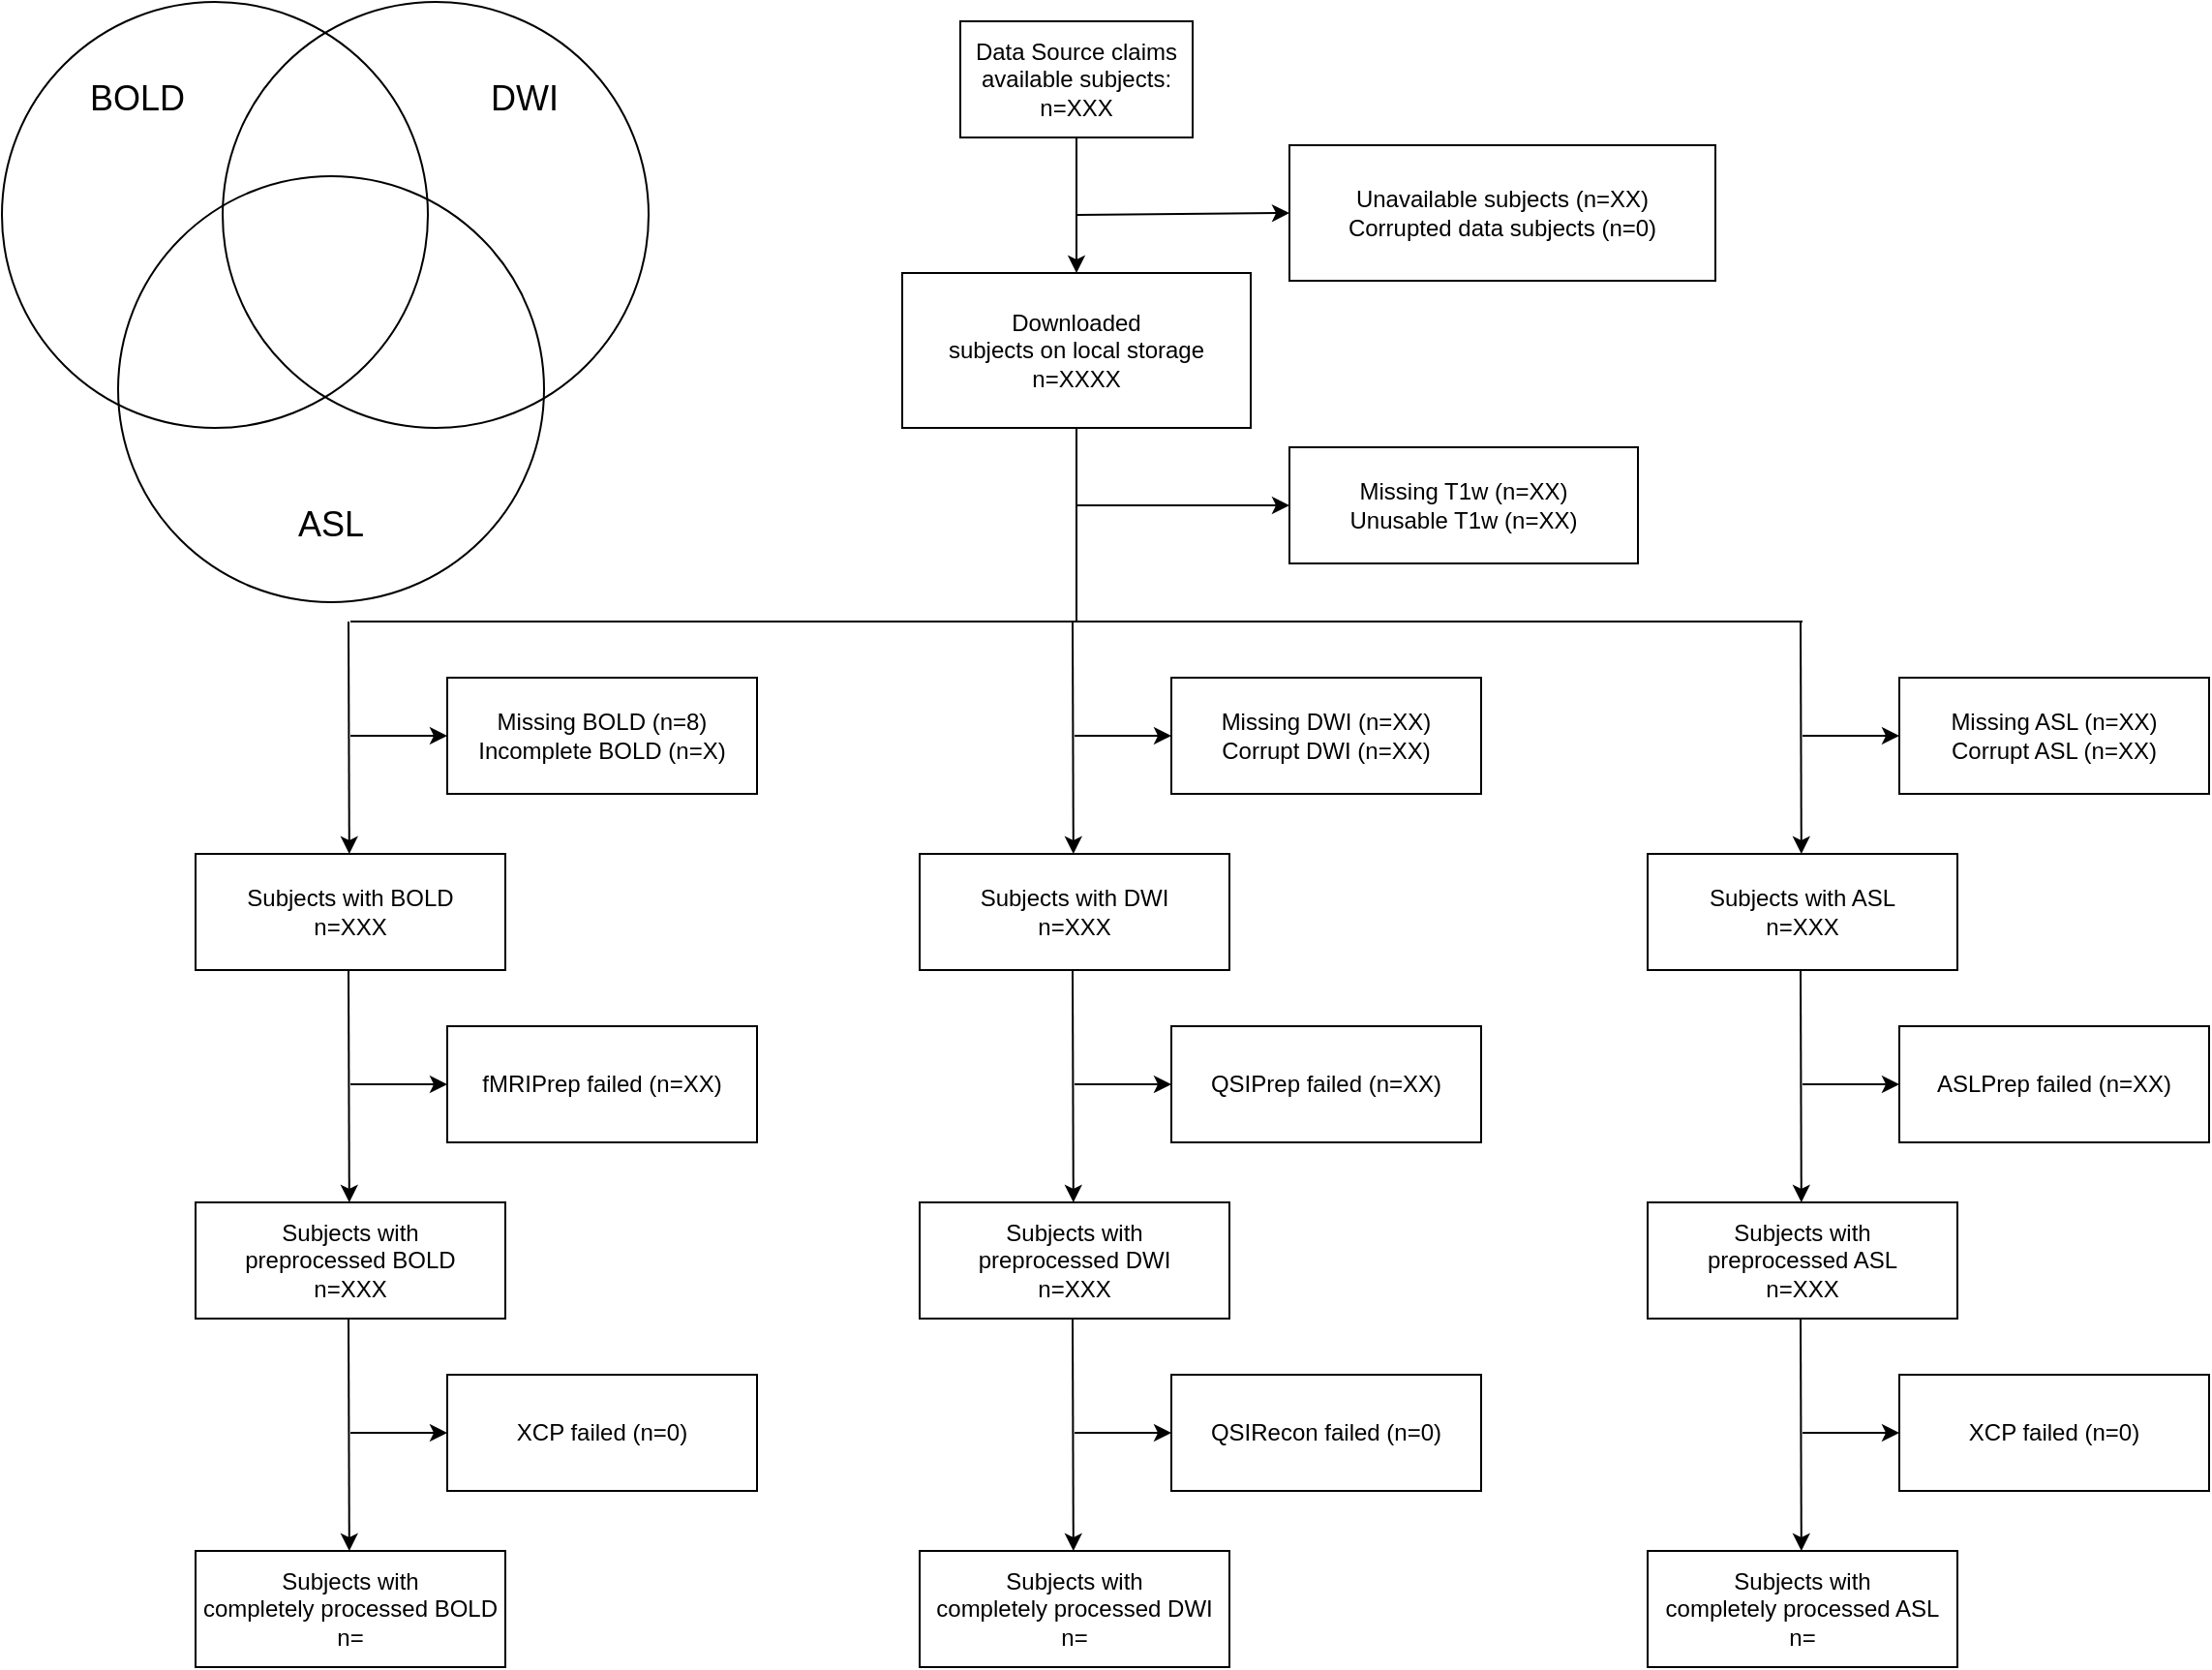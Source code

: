 <mxfile version="14.9.2" type="github">
  <diagram id="JNwxlYpdH0f2OIVfWxtT" name="Page-1">
    <mxGraphModel dx="777" dy="574" grid="1" gridSize="10" guides="1" tooltips="1" connect="1" arrows="1" fold="1" page="1" pageScale="1" pageWidth="1200" pageHeight="1600" math="0" shadow="0">
      <root>
        <mxCell id="0" />
        <mxCell id="1" parent="0" />
        <mxCell id="Sfd0NN9w5Pw_0LikJmXP-1" value="&lt;div&gt;Data Source claims available subjects:&lt;/div&gt;&lt;div&gt;n=XXX&lt;br&gt;&lt;/div&gt;" style="rounded=0;whiteSpace=wrap;html=1;" parent="1" vertex="1">
          <mxGeometry x="525" y="10" width="120" height="60" as="geometry" />
        </mxCell>
        <mxCell id="Sfd0NN9w5Pw_0LikJmXP-2" value="&lt;div&gt;Downloaded&lt;/div&gt;&lt;div&gt;subjects on local storage&lt;/div&gt;&lt;div&gt;n=XXXX&lt;br&gt;&lt;/div&gt;" style="rounded=0;whiteSpace=wrap;html=1;" parent="1" vertex="1">
          <mxGeometry x="495" y="140" width="180" height="80" as="geometry" />
        </mxCell>
        <mxCell id="Sfd0NN9w5Pw_0LikJmXP-4" value="&lt;div&gt;Unavailable subjects (n=XX)&lt;/div&gt;&lt;div&gt;Corrupted data subjects (n=0) &lt;br&gt;&lt;/div&gt;" style="rounded=0;whiteSpace=wrap;html=1;" parent="1" vertex="1">
          <mxGeometry x="695" y="74" width="220" height="70" as="geometry" />
        </mxCell>
        <mxCell id="Sfd0NN9w5Pw_0LikJmXP-5" value="" style="endArrow=classic;html=1;entryX=0;entryY=0.5;entryDx=0;entryDy=0;" parent="1" target="Sfd0NN9w5Pw_0LikJmXP-4" edge="1">
          <mxGeometry width="50" height="50" relative="1" as="geometry">
            <mxPoint x="585" y="110" as="sourcePoint" />
            <mxPoint x="1015" y="300" as="targetPoint" />
          </mxGeometry>
        </mxCell>
        <mxCell id="Sfd0NN9w5Pw_0LikJmXP-6" value="&lt;div&gt;Missing T1w (n=XX)&lt;/div&gt;Unusable T1w (n=XX)" style="rounded=0;whiteSpace=wrap;html=1;" parent="1" vertex="1">
          <mxGeometry x="695" y="230" width="180" height="60" as="geometry" />
        </mxCell>
        <mxCell id="Sfd0NN9w5Pw_0LikJmXP-7" value="" style="endArrow=classic;html=1;exitX=0.5;exitY=1;exitDx=0;exitDy=0;" parent="1" source="Sfd0NN9w5Pw_0LikJmXP-1" target="Sfd0NN9w5Pw_0LikJmXP-2" edge="1">
          <mxGeometry width="50" height="50" relative="1" as="geometry">
            <mxPoint x="965" y="350" as="sourcePoint" />
            <mxPoint x="1015" y="300" as="targetPoint" />
          </mxGeometry>
        </mxCell>
        <mxCell id="Sfd0NN9w5Pw_0LikJmXP-9" value="" style="endArrow=none;html=1;entryX=0.5;entryY=1;entryDx=0;entryDy=0;" parent="1" target="Sfd0NN9w5Pw_0LikJmXP-2" edge="1">
          <mxGeometry width="50" height="50" relative="1" as="geometry">
            <mxPoint x="585" y="320" as="sourcePoint" />
            <mxPoint x="585" y="225" as="targetPoint" />
          </mxGeometry>
        </mxCell>
        <mxCell id="Sfd0NN9w5Pw_0LikJmXP-10" value="" style="endArrow=classic;html=1;entryX=0;entryY=0.5;entryDx=0;entryDy=0;" parent="1" target="Sfd0NN9w5Pw_0LikJmXP-6" edge="1">
          <mxGeometry width="50" height="50" relative="1" as="geometry">
            <mxPoint x="585" y="260" as="sourcePoint" />
            <mxPoint x="835" y="220" as="targetPoint" />
          </mxGeometry>
        </mxCell>
        <mxCell id="Sfd0NN9w5Pw_0LikJmXP-11" value="" style="endArrow=none;html=1;" parent="1" edge="1">
          <mxGeometry width="50" height="50" relative="1" as="geometry">
            <mxPoint x="210" y="320" as="sourcePoint" />
            <mxPoint x="960" y="320" as="targetPoint" />
          </mxGeometry>
        </mxCell>
        <mxCell id="Sfd0NN9w5Pw_0LikJmXP-12" value="" style="endArrow=classic;html=1;" parent="1" edge="1">
          <mxGeometry width="50" height="50" relative="1" as="geometry">
            <mxPoint x="209" y="320" as="sourcePoint" />
            <mxPoint x="209.41" y="440" as="targetPoint" />
          </mxGeometry>
        </mxCell>
        <mxCell id="Sfd0NN9w5Pw_0LikJmXP-13" value="&lt;div&gt;Subjects with BOLD&lt;br&gt;&lt;/div&gt;&lt;div&gt;n=XXX&lt;br&gt;&lt;/div&gt;" style="rounded=0;whiteSpace=wrap;html=1;" parent="1" vertex="1">
          <mxGeometry x="130" y="440" width="160" height="60" as="geometry" />
        </mxCell>
        <mxCell id="Sfd0NN9w5Pw_0LikJmXP-14" value="" style="endArrow=classic;html=1;" parent="1" edge="1">
          <mxGeometry width="50" height="50" relative="1" as="geometry">
            <mxPoint x="210" y="379" as="sourcePoint" />
            <mxPoint x="260" y="379" as="targetPoint" />
          </mxGeometry>
        </mxCell>
        <mxCell id="TIXV101uSg5O-Eqi6jPN-1" value="&lt;div&gt;Missing BOLD (n=8)&lt;/div&gt;Incomplete BOLD (n=X)" style="rounded=0;whiteSpace=wrap;html=1;" parent="1" vertex="1">
          <mxGeometry x="260" y="349" width="160" height="60" as="geometry" />
        </mxCell>
        <mxCell id="TIXV101uSg5O-Eqi6jPN-5" value="" style="endArrow=classic;html=1;" parent="1" edge="1">
          <mxGeometry width="50" height="50" relative="1" as="geometry">
            <mxPoint x="209" y="500" as="sourcePoint" />
            <mxPoint x="209.41" y="620" as="targetPoint" />
          </mxGeometry>
        </mxCell>
        <mxCell id="TIXV101uSg5O-Eqi6jPN-6" value="" style="endArrow=classic;html=1;" parent="1" edge="1">
          <mxGeometry width="50" height="50" relative="1" as="geometry">
            <mxPoint x="210.0" y="559" as="sourcePoint" />
            <mxPoint x="260.0" y="559" as="targetPoint" />
          </mxGeometry>
        </mxCell>
        <mxCell id="TIXV101uSg5O-Eqi6jPN-7" value="fMRIPrep failed (n=XX)" style="rounded=0;whiteSpace=wrap;html=1;" parent="1" vertex="1">
          <mxGeometry x="260" y="529" width="160" height="60" as="geometry" />
        </mxCell>
        <mxCell id="TIXV101uSg5O-Eqi6jPN-8" value="&lt;div&gt;Subjects with&lt;/div&gt;&lt;div&gt;preprocessed BOLD&lt;br&gt;&lt;/div&gt;&lt;div&gt;n=XXX&lt;br&gt;&lt;/div&gt;" style="rounded=0;whiteSpace=wrap;html=1;" parent="1" vertex="1">
          <mxGeometry x="130" y="620" width="160" height="60" as="geometry" />
        </mxCell>
        <mxCell id="TIXV101uSg5O-Eqi6jPN-9" value="" style="endArrow=classic;html=1;" parent="1" edge="1">
          <mxGeometry width="50" height="50" relative="1" as="geometry">
            <mxPoint x="209" y="680" as="sourcePoint" />
            <mxPoint x="209.41" y="800.0" as="targetPoint" />
          </mxGeometry>
        </mxCell>
        <mxCell id="TIXV101uSg5O-Eqi6jPN-10" value="" style="endArrow=classic;html=1;" parent="1" edge="1">
          <mxGeometry width="50" height="50" relative="1" as="geometry">
            <mxPoint x="210.0" y="739" as="sourcePoint" />
            <mxPoint x="260.0" y="739" as="targetPoint" />
          </mxGeometry>
        </mxCell>
        <mxCell id="TIXV101uSg5O-Eqi6jPN-11" value="XCP failed (n=0)" style="rounded=0;whiteSpace=wrap;html=1;" parent="1" vertex="1">
          <mxGeometry x="260" y="709" width="160" height="60" as="geometry" />
        </mxCell>
        <mxCell id="TIXV101uSg5O-Eqi6jPN-12" value="&lt;div&gt;Subjects with&lt;/div&gt;&lt;div&gt;completely processed BOLD&lt;br&gt;&lt;/div&gt;&lt;div&gt;n=&lt;br&gt;&lt;/div&gt;" style="rounded=0;whiteSpace=wrap;html=1;" parent="1" vertex="1">
          <mxGeometry x="130" y="800" width="160" height="60" as="geometry" />
        </mxCell>
        <mxCell id="PQwcVG1qPoJl0iXmRw2d-2" value="" style="endArrow=classic;html=1;" parent="1" edge="1">
          <mxGeometry width="50" height="50" relative="1" as="geometry">
            <mxPoint x="583" y="320" as="sourcePoint" />
            <mxPoint x="583.41" y="440" as="targetPoint" />
          </mxGeometry>
        </mxCell>
        <mxCell id="PQwcVG1qPoJl0iXmRw2d-3" value="&lt;div&gt;Subjects with DWI&lt;br&gt;&lt;/div&gt;&lt;div&gt;n=XXX&lt;br&gt;&lt;/div&gt;" style="rounded=0;whiteSpace=wrap;html=1;" parent="1" vertex="1">
          <mxGeometry x="504" y="440" width="160" height="60" as="geometry" />
        </mxCell>
        <mxCell id="PQwcVG1qPoJl0iXmRw2d-4" value="" style="endArrow=classic;html=1;" parent="1" edge="1">
          <mxGeometry width="50" height="50" relative="1" as="geometry">
            <mxPoint x="584" y="379" as="sourcePoint" />
            <mxPoint x="634" y="379" as="targetPoint" />
          </mxGeometry>
        </mxCell>
        <mxCell id="PQwcVG1qPoJl0iXmRw2d-5" value="&lt;div&gt;Missing DWI (n=XX)&lt;/div&gt;Corrupt DWI (n=XX)" style="rounded=0;whiteSpace=wrap;html=1;" parent="1" vertex="1">
          <mxGeometry x="634" y="349" width="160" height="60" as="geometry" />
        </mxCell>
        <mxCell id="PQwcVG1qPoJl0iXmRw2d-6" value="" style="endArrow=classic;html=1;" parent="1" edge="1">
          <mxGeometry width="50" height="50" relative="1" as="geometry">
            <mxPoint x="583" y="500" as="sourcePoint" />
            <mxPoint x="583.41" y="620" as="targetPoint" />
          </mxGeometry>
        </mxCell>
        <mxCell id="PQwcVG1qPoJl0iXmRw2d-7" value="" style="endArrow=classic;html=1;" parent="1" edge="1">
          <mxGeometry width="50" height="50" relative="1" as="geometry">
            <mxPoint x="584.0" y="559" as="sourcePoint" />
            <mxPoint x="634.0" y="559" as="targetPoint" />
          </mxGeometry>
        </mxCell>
        <mxCell id="PQwcVG1qPoJl0iXmRw2d-8" value="QSIPrep failed (n=XX)" style="rounded=0;whiteSpace=wrap;html=1;" parent="1" vertex="1">
          <mxGeometry x="634" y="529" width="160" height="60" as="geometry" />
        </mxCell>
        <mxCell id="PQwcVG1qPoJl0iXmRw2d-9" value="&lt;div&gt;Subjects with&lt;/div&gt;&lt;div&gt;preprocessed DWI&lt;br&gt;&lt;/div&gt;&lt;div&gt;n=XXX&lt;br&gt;&lt;/div&gt;" style="rounded=0;whiteSpace=wrap;html=1;" parent="1" vertex="1">
          <mxGeometry x="504" y="620" width="160" height="60" as="geometry" />
        </mxCell>
        <mxCell id="PQwcVG1qPoJl0iXmRw2d-10" value="" style="endArrow=classic;html=1;" parent="1" edge="1">
          <mxGeometry width="50" height="50" relative="1" as="geometry">
            <mxPoint x="583" y="680" as="sourcePoint" />
            <mxPoint x="583.41" y="800" as="targetPoint" />
          </mxGeometry>
        </mxCell>
        <mxCell id="PQwcVG1qPoJl0iXmRw2d-11" value="" style="endArrow=classic;html=1;" parent="1" edge="1">
          <mxGeometry width="50" height="50" relative="1" as="geometry">
            <mxPoint x="584.0" y="739" as="sourcePoint" />
            <mxPoint x="634.0" y="739" as="targetPoint" />
          </mxGeometry>
        </mxCell>
        <mxCell id="PQwcVG1qPoJl0iXmRw2d-12" value="QSIRecon failed (n=0)" style="rounded=0;whiteSpace=wrap;html=1;" parent="1" vertex="1">
          <mxGeometry x="634" y="709" width="160" height="60" as="geometry" />
        </mxCell>
        <mxCell id="PQwcVG1qPoJl0iXmRw2d-13" value="&lt;div&gt;Subjects with&lt;/div&gt;&lt;div&gt;completely processed DWI&lt;br&gt;&lt;/div&gt;&lt;div&gt;n=&lt;br&gt;&lt;/div&gt;" style="rounded=0;whiteSpace=wrap;html=1;" parent="1" vertex="1">
          <mxGeometry x="504" y="800" width="160" height="60" as="geometry" />
        </mxCell>
        <mxCell id="PQwcVG1qPoJl0iXmRw2d-14" value="" style="endArrow=classic;html=1;" parent="1" edge="1">
          <mxGeometry width="50" height="50" relative="1" as="geometry">
            <mxPoint x="959" y="320" as="sourcePoint" />
            <mxPoint x="959.41" y="440" as="targetPoint" />
          </mxGeometry>
        </mxCell>
        <mxCell id="PQwcVG1qPoJl0iXmRw2d-15" value="&lt;div&gt;Subjects with ASL&lt;br&gt;&lt;/div&gt;&lt;div&gt;n=XXX&lt;br&gt;&lt;/div&gt;" style="rounded=0;whiteSpace=wrap;html=1;" parent="1" vertex="1">
          <mxGeometry x="880" y="440" width="160" height="60" as="geometry" />
        </mxCell>
        <mxCell id="PQwcVG1qPoJl0iXmRw2d-16" value="" style="endArrow=classic;html=1;" parent="1" edge="1">
          <mxGeometry width="50" height="50" relative="1" as="geometry">
            <mxPoint x="960" y="379" as="sourcePoint" />
            <mxPoint x="1010" y="379" as="targetPoint" />
          </mxGeometry>
        </mxCell>
        <mxCell id="PQwcVG1qPoJl0iXmRw2d-17" value="&lt;div&gt;Missing ASL (n=XX)&lt;/div&gt;Corrupt ASL (n=XX)" style="rounded=0;whiteSpace=wrap;html=1;" parent="1" vertex="1">
          <mxGeometry x="1010" y="349" width="160" height="60" as="geometry" />
        </mxCell>
        <mxCell id="PQwcVG1qPoJl0iXmRw2d-18" value="" style="endArrow=classic;html=1;" parent="1" edge="1">
          <mxGeometry width="50" height="50" relative="1" as="geometry">
            <mxPoint x="959" y="500" as="sourcePoint" />
            <mxPoint x="959.41" y="620" as="targetPoint" />
          </mxGeometry>
        </mxCell>
        <mxCell id="PQwcVG1qPoJl0iXmRw2d-19" value="" style="endArrow=classic;html=1;" parent="1" edge="1">
          <mxGeometry width="50" height="50" relative="1" as="geometry">
            <mxPoint x="960.0" y="559" as="sourcePoint" />
            <mxPoint x="1010.0" y="559" as="targetPoint" />
          </mxGeometry>
        </mxCell>
        <mxCell id="PQwcVG1qPoJl0iXmRw2d-20" value="ASLPrep failed (n=XX)" style="rounded=0;whiteSpace=wrap;html=1;" parent="1" vertex="1">
          <mxGeometry x="1010" y="529" width="160" height="60" as="geometry" />
        </mxCell>
        <mxCell id="PQwcVG1qPoJl0iXmRw2d-21" value="&lt;div&gt;Subjects with&lt;/div&gt;&lt;div&gt;preprocessed ASL&lt;br&gt;&lt;/div&gt;&lt;div&gt;n=XXX&lt;br&gt;&lt;/div&gt;" style="rounded=0;whiteSpace=wrap;html=1;" parent="1" vertex="1">
          <mxGeometry x="880" y="620" width="160" height="60" as="geometry" />
        </mxCell>
        <mxCell id="PQwcVG1qPoJl0iXmRw2d-22" value="" style="endArrow=classic;html=1;" parent="1" edge="1">
          <mxGeometry width="50" height="50" relative="1" as="geometry">
            <mxPoint x="959" y="680" as="sourcePoint" />
            <mxPoint x="959.41" y="800" as="targetPoint" />
          </mxGeometry>
        </mxCell>
        <mxCell id="PQwcVG1qPoJl0iXmRw2d-23" value="" style="endArrow=classic;html=1;" parent="1" edge="1">
          <mxGeometry width="50" height="50" relative="1" as="geometry">
            <mxPoint x="960.0" y="739" as="sourcePoint" />
            <mxPoint x="1010.0" y="739" as="targetPoint" />
          </mxGeometry>
        </mxCell>
        <mxCell id="PQwcVG1qPoJl0iXmRw2d-24" value="XCP failed (n=0)" style="rounded=0;whiteSpace=wrap;html=1;" parent="1" vertex="1">
          <mxGeometry x="1010" y="709" width="160" height="60" as="geometry" />
        </mxCell>
        <mxCell id="PQwcVG1qPoJl0iXmRw2d-25" value="&lt;div&gt;Subjects with&lt;/div&gt;&lt;div&gt;completely processed ASL&lt;br&gt;&lt;/div&gt;&lt;div&gt;n=&lt;br&gt;&lt;/div&gt;" style="rounded=0;whiteSpace=wrap;html=1;" parent="1" vertex="1">
          <mxGeometry x="880" y="800" width="160" height="60" as="geometry" />
        </mxCell>
        <mxCell id="PQwcVG1qPoJl0iXmRw2d-27" value="" style="ellipse;whiteSpace=wrap;html=1;fillColor=none;" parent="1" vertex="1">
          <mxGeometry x="30" width="220" height="220" as="geometry" />
        </mxCell>
        <mxCell id="PQwcVG1qPoJl0iXmRw2d-28" value="" style="ellipse;whiteSpace=wrap;html=1;fillColor=none;" parent="1" vertex="1">
          <mxGeometry x="144" width="220" height="220" as="geometry" />
        </mxCell>
        <mxCell id="PQwcVG1qPoJl0iXmRw2d-29" value="" style="ellipse;whiteSpace=wrap;html=1;fillColor=none;" parent="1" vertex="1">
          <mxGeometry x="90" y="90" width="220" height="220" as="geometry" />
        </mxCell>
        <mxCell id="PQwcVG1qPoJl0iXmRw2d-30" value="&lt;font style=&quot;font-size: 18px&quot;&gt;BOLD&lt;/font&gt;" style="text;html=1;strokeColor=none;fillColor=none;align=center;verticalAlign=middle;whiteSpace=wrap;rounded=0;" parent="1" vertex="1">
          <mxGeometry x="80" y="40" width="40" height="20" as="geometry" />
        </mxCell>
        <mxCell id="PQwcVG1qPoJl0iXmRw2d-32" value="&lt;font style=&quot;font-size: 18px&quot;&gt;DWI&lt;/font&gt;" style="text;html=1;strokeColor=none;fillColor=none;align=center;verticalAlign=middle;whiteSpace=wrap;rounded=0;" parent="1" vertex="1">
          <mxGeometry x="280" y="40" width="40" height="20" as="geometry" />
        </mxCell>
        <mxCell id="PQwcVG1qPoJl0iXmRw2d-33" value="&lt;font style=&quot;font-size: 18px&quot;&gt;ASL&lt;/font&gt;" style="text;html=1;strokeColor=none;fillColor=none;align=center;verticalAlign=middle;whiteSpace=wrap;rounded=0;" parent="1" vertex="1">
          <mxGeometry x="180" y="260" width="40" height="20" as="geometry" />
        </mxCell>
      </root>
    </mxGraphModel>
  </diagram>
</mxfile>
